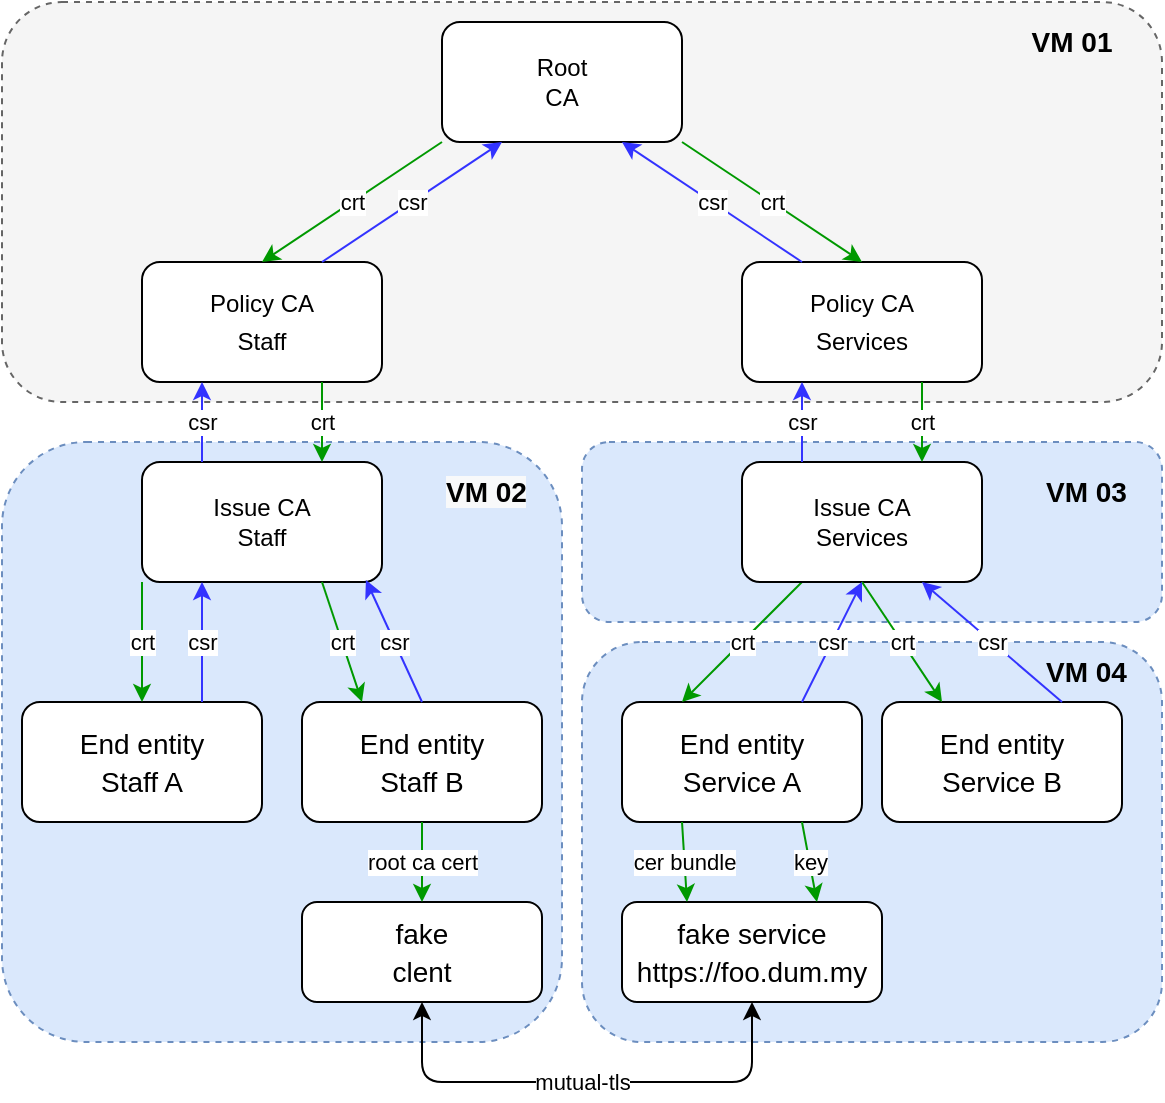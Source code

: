 <mxfile version="13.6.5" type="device"><diagram id="VL84c2yt0Ik0g-LR8G9r" name="Page-1"><mxGraphModel dx="579" dy="747" grid="1" gridSize="10" guides="1" tooltips="1" connect="1" arrows="1" fold="1" page="1" pageScale="1" pageWidth="850" pageHeight="1100" math="0" shadow="0"><root><mxCell id="0"/><mxCell id="1" parent="0"/><mxCell id="69SU2jiyAO2sXzSurJBq-1" value="" style="rounded=1;whiteSpace=wrap;html=1;dashed=1;fillColor=#dae8fc;strokeColor=#6c8ebf;" parent="1" vertex="1"><mxGeometry x="300" y="340" width="290" height="200" as="geometry"/></mxCell><mxCell id="LPPPKMYvTocLAR95Nnz6-24" value="" style="rounded=1;whiteSpace=wrap;html=1;dashed=1;fillColor=#dae8fc;strokeColor=#6c8ebf;" parent="1" vertex="1"><mxGeometry x="10" y="240" width="280" height="300" as="geometry"/></mxCell><mxCell id="LPPPKMYvTocLAR95Nnz6-20" value="" style="rounded=1;whiteSpace=wrap;html=1;dashed=1;fillColor=#dae8fc;strokeColor=#6c8ebf;" parent="1" vertex="1"><mxGeometry x="300" y="240" width="290" height="90" as="geometry"/></mxCell><mxCell id="LPPPKMYvTocLAR95Nnz6-18" value="" style="rounded=1;whiteSpace=wrap;html=1;dashed=1;fillColor=#f5f5f5;strokeColor=#666666;fontColor=#333333;" parent="1" vertex="1"><mxGeometry x="10" y="20" width="580" height="200" as="geometry"/></mxCell><mxCell id="LPPPKMYvTocLAR95Nnz6-1" value="Root&lt;br&gt;CA" style="rounded=1;whiteSpace=wrap;html=1;" parent="1" vertex="1"><mxGeometry x="230" y="30" width="120" height="60" as="geometry"/></mxCell><mxCell id="LPPPKMYvTocLAR95Nnz6-2" value="&lt;div style=&quot;line-height: 19px&quot;&gt;&lt;span style=&quot;background-color: rgb(255 , 255 , 255)&quot;&gt;Policy CA&lt;br&gt;Staff&lt;/span&gt;&lt;/div&gt;" style="rounded=1;whiteSpace=wrap;html=1;" parent="1" vertex="1"><mxGeometry x="80" y="150" width="120" height="60" as="geometry"/></mxCell><mxCell id="LPPPKMYvTocLAR95Nnz6-3" value="&lt;div style=&quot;line-height: 19px&quot;&gt;&lt;span style=&quot;background-color: rgb(255 , 255 , 255)&quot;&gt;Policy CA&lt;br&gt;Services&lt;/span&gt;&lt;/div&gt;" style="rounded=1;whiteSpace=wrap;html=1;" parent="1" vertex="1"><mxGeometry x="380" y="150" width="120" height="60" as="geometry"/></mxCell><mxCell id="LPPPKMYvTocLAR95Nnz6-6" value="&lt;div style=&quot;font-size: 14px ; line-height: 19px&quot;&gt;&lt;span style=&quot;background-color: rgb(255 , 255 , 255)&quot;&gt;End entity&lt;br&gt;Staff A&lt;/span&gt;&lt;/div&gt;" style="rounded=1;whiteSpace=wrap;html=1;" parent="1" vertex="1"><mxGeometry x="20" y="370" width="120" height="60" as="geometry"/></mxCell><mxCell id="LPPPKMYvTocLAR95Nnz6-7" value="&lt;div style=&quot;font-size: 14px ; line-height: 19px&quot;&gt;&lt;span style=&quot;background-color: rgb(255 , 255 , 255)&quot;&gt;End entity&lt;br&gt;Staff B&lt;/span&gt;&lt;/div&gt;" style="rounded=1;whiteSpace=wrap;html=1;" parent="1" vertex="1"><mxGeometry x="160" y="370" width="120" height="60" as="geometry"/></mxCell><mxCell id="LPPPKMYvTocLAR95Nnz6-8" value="&lt;div style=&quot;font-size: 14px ; line-height: 19px&quot;&gt;&lt;span style=&quot;background-color: rgb(255 , 255 , 255)&quot;&gt;End entity&lt;br&gt;Service A&lt;/span&gt;&lt;/div&gt;" style="rounded=1;whiteSpace=wrap;html=1;" parent="1" vertex="1"><mxGeometry x="320" y="370" width="120" height="60" as="geometry"/></mxCell><mxCell id="LPPPKMYvTocLAR95Nnz6-9" value="&lt;div style=&quot;font-size: 14px ; line-height: 19px&quot;&gt;&lt;span style=&quot;background-color: rgb(255 , 255 , 255)&quot;&gt;End entity&lt;br&gt;Service B&lt;/span&gt;&lt;/div&gt;" style="rounded=1;whiteSpace=wrap;html=1;" parent="1" vertex="1"><mxGeometry x="450" y="370" width="120" height="60" as="geometry"/></mxCell><mxCell id="LPPPKMYvTocLAR95Nnz6-12" value="crt" style="endArrow=classic;html=1;entryX=0.25;entryY=0;entryDx=0;entryDy=0;exitX=0.25;exitY=1;exitDx=0;exitDy=0;strokeColor=#009900;" parent="1" source="LPPPKMYvTocLAR95Nnz6-14" target="LPPPKMYvTocLAR95Nnz6-8" edge="1"><mxGeometry width="50" height="50" relative="1" as="geometry"><mxPoint x="160" y="240" as="sourcePoint"/><mxPoint x="220" y="320" as="targetPoint"/></mxGeometry></mxCell><mxCell id="LPPPKMYvTocLAR95Nnz6-14" value="Issue CA&lt;br&gt;Services" style="rounded=1;whiteSpace=wrap;html=1;" parent="1" vertex="1"><mxGeometry x="380" y="250" width="120" height="60" as="geometry"/></mxCell><mxCell id="LPPPKMYvTocLAR95Nnz6-16" value="Issue CA&lt;br&gt;Staff" style="rounded=1;whiteSpace=wrap;html=1;" parent="1" vertex="1"><mxGeometry x="80" y="250" width="120" height="60" as="geometry"/></mxCell><mxCell id="LPPPKMYvTocLAR95Nnz6-21" value="&lt;font style=&quot;font-size: 14px&quot;&gt;&lt;b&gt;VM 01&lt;/b&gt;&lt;/font&gt;" style="text;html=1;strokeColor=none;fillColor=none;align=center;verticalAlign=middle;whiteSpace=wrap;rounded=0;dashed=1;" parent="1" vertex="1"><mxGeometry x="510" y="30" width="70" height="20" as="geometry"/></mxCell><mxCell id="LPPPKMYvTocLAR95Nnz6-23" value="&lt;b style=&quot;color: rgb(0 , 0 , 0) ; font-family: &amp;#34;helvetica&amp;#34; ; font-size: 14px ; font-style: normal ; letter-spacing: normal ; text-align: center ; text-indent: 0px ; text-transform: none ; word-spacing: 0px ; background-color: rgb(248 , 249 , 250)&quot;&gt;VM 02&lt;/b&gt;" style="text;whiteSpace=wrap;html=1;" parent="1" vertex="1"><mxGeometry x="230" y="250" width="70" height="30" as="geometry"/></mxCell><mxCell id="LPPPKMYvTocLAR95Nnz6-25" value="&lt;div style=&quot;text-align: center&quot;&gt;&lt;font face=&quot;helvetica&quot;&gt;&lt;span style=&quot;font-size: 14px&quot;&gt;&lt;b&gt;VM 03&lt;/b&gt;&lt;/span&gt;&lt;/font&gt;&lt;/div&gt;" style="text;whiteSpace=wrap;html=1;" parent="1" vertex="1"><mxGeometry x="530" y="250" width="50" height="30" as="geometry"/></mxCell><mxCell id="69SU2jiyAO2sXzSurJBq-2" value="&lt;div style=&quot;text-align: center&quot;&gt;&lt;font face=&quot;helvetica&quot;&gt;&lt;span style=&quot;font-size: 14px&quot;&gt;&lt;b&gt;VM 04&lt;/b&gt;&lt;/span&gt;&lt;/font&gt;&lt;/div&gt;" style="text;whiteSpace=wrap;html=1;" parent="1" vertex="1"><mxGeometry x="530" y="340" width="50" height="30" as="geometry"/></mxCell><mxCell id="69SU2jiyAO2sXzSurJBq-4" value="csr" style="endArrow=classic;html=1;entryX=0.75;entryY=1;entryDx=0;entryDy=0;exitX=0.75;exitY=0;exitDx=0;exitDy=0;strokeColor=#3333FF;" parent="1" source="LPPPKMYvTocLAR95Nnz6-9" target="LPPPKMYvTocLAR95Nnz6-14" edge="1"><mxGeometry width="50" height="50" relative="1" as="geometry"><mxPoint x="630" y="420" as="sourcePoint"/><mxPoint x="680" y="370" as="targetPoint"/></mxGeometry></mxCell><mxCell id="69SU2jiyAO2sXzSurJBq-5" value="crt" style="endArrow=classic;html=1;entryX=0.25;entryY=0;entryDx=0;entryDy=0;exitX=0.5;exitY=1;exitDx=0;exitDy=0;strokeColor=#009900;" parent="1" source="LPPPKMYvTocLAR95Nnz6-14" target="LPPPKMYvTocLAR95Nnz6-9" edge="1"><mxGeometry width="50" height="50" relative="1" as="geometry"><mxPoint x="450" y="320" as="sourcePoint"/><mxPoint x="390" y="390" as="targetPoint"/></mxGeometry></mxCell><mxCell id="69SU2jiyAO2sXzSurJBq-6" value="csr" style="endArrow=classic;html=1;exitX=0.75;exitY=0;exitDx=0;exitDy=0;entryX=0.5;entryY=1;entryDx=0;entryDy=0;strokeColor=#3333FF;" parent="1" source="LPPPKMYvTocLAR95Nnz6-8" target="LPPPKMYvTocLAR95Nnz6-14" edge="1"><mxGeometry width="50" height="50" relative="1" as="geometry"><mxPoint x="550" y="390" as="sourcePoint"/><mxPoint x="480" y="320" as="targetPoint"/></mxGeometry></mxCell><mxCell id="69SU2jiyAO2sXzSurJBq-7" value="crt" style="endArrow=classic;html=1;entryX=0.75;entryY=0;entryDx=0;entryDy=0;exitX=0.75;exitY=1;exitDx=0;exitDy=0;strokeColor=#009900;" parent="1" source="LPPPKMYvTocLAR95Nnz6-3" target="LPPPKMYvTocLAR95Nnz6-14" edge="1"><mxGeometry width="50" height="50" relative="1" as="geometry"><mxPoint x="420" y="320" as="sourcePoint"/><mxPoint x="360" y="390" as="targetPoint"/></mxGeometry></mxCell><mxCell id="69SU2jiyAO2sXzSurJBq-8" value="csr" style="endArrow=classic;html=1;entryX=0.25;entryY=1;entryDx=0;entryDy=0;exitX=0.25;exitY=0;exitDx=0;exitDy=0;strokeColor=#3333FF;" parent="1" source="LPPPKMYvTocLAR95Nnz6-14" target="LPPPKMYvTocLAR95Nnz6-3" edge="1"><mxGeometry width="50" height="50" relative="1" as="geometry"><mxPoint x="550" y="390" as="sourcePoint"/><mxPoint x="480" y="320" as="targetPoint"/></mxGeometry></mxCell><mxCell id="69SU2jiyAO2sXzSurJBq-9" value="csr" style="endArrow=classic;html=1;entryX=0.75;entryY=1;entryDx=0;entryDy=0;exitX=0.25;exitY=0;exitDx=0;exitDy=0;strokeColor=#3333FF;" parent="1" source="LPPPKMYvTocLAR95Nnz6-3" target="LPPPKMYvTocLAR95Nnz6-1" edge="1"><mxGeometry width="50" height="50" relative="1" as="geometry"><mxPoint x="420" y="260" as="sourcePoint"/><mxPoint x="420" y="220" as="targetPoint"/></mxGeometry></mxCell><mxCell id="69SU2jiyAO2sXzSurJBq-10" value="crt" style="endArrow=classic;html=1;entryX=0.5;entryY=0;entryDx=0;entryDy=0;strokeColor=#009900;exitX=0;exitY=1;exitDx=0;exitDy=0;" parent="1" source="LPPPKMYvTocLAR95Nnz6-1" target="LPPPKMYvTocLAR95Nnz6-2" edge="1"><mxGeometry width="50" height="50" relative="1" as="geometry"><mxPoint x="480" y="220" as="sourcePoint"/><mxPoint x="480" y="260" as="targetPoint"/></mxGeometry></mxCell><mxCell id="f85f20wuproOY74T5wHa-1" value="&lt;div style=&quot;font-size: 14px ; line-height: 19px&quot;&gt;&lt;span style=&quot;background-color: rgb(255 , 255 , 255)&quot;&gt;fake service&lt;/span&gt;&lt;/div&gt;&lt;div style=&quot;font-size: 14px ; line-height: 19px&quot;&gt;&lt;span style=&quot;background-color: rgb(255 , 255 , 255)&quot;&gt;https://foo.dum.my&lt;/span&gt;&lt;/div&gt;" style="rounded=1;whiteSpace=wrap;html=1;" parent="1" vertex="1"><mxGeometry x="320" y="470" width="130" height="50" as="geometry"/></mxCell><mxCell id="f85f20wuproOY74T5wHa-2" value="&lt;div style=&quot;font-size: 14px ; line-height: 19px&quot;&gt;&lt;span style=&quot;background-color: rgb(255 , 255 , 255)&quot;&gt;fake&lt;/span&gt;&lt;/div&gt;&lt;div style=&quot;font-size: 14px ; line-height: 19px&quot;&gt;&lt;span style=&quot;background-color: rgb(255 , 255 , 255)&quot;&gt;clent&lt;/span&gt;&lt;/div&gt;" style="rounded=1;whiteSpace=wrap;html=1;" parent="1" vertex="1"><mxGeometry x="160" y="470" width="120" height="50" as="geometry"/></mxCell><mxCell id="f85f20wuproOY74T5wHa-4" value="" style="edgeStyle=elbowEdgeStyle;elbow=vertical;endArrow=classic;html=1;exitX=0.5;exitY=1;exitDx=0;exitDy=0;entryX=0.5;entryY=1;entryDx=0;entryDy=0;startArrow=classic;startFill=1;" parent="1" source="f85f20wuproOY74T5wHa-2" target="f85f20wuproOY74T5wHa-1" edge="1"><mxGeometry width="50" height="50" relative="1" as="geometry"><mxPoint x="420" y="650" as="sourcePoint"/><mxPoint x="470" y="600" as="targetPoint"/><Array as="points"><mxPoint x="440" y="560"/></Array></mxGeometry></mxCell><mxCell id="f85f20wuproOY74T5wHa-5" value="mutual-tls" style="edgeLabel;html=1;align=center;verticalAlign=middle;resizable=0;points=[];" parent="f85f20wuproOY74T5wHa-4" vertex="1" connectable="0"><mxGeometry x="0.164" y="-3" relative="1" as="geometry"><mxPoint x="-23" y="-3" as="offset"/></mxGeometry></mxCell><mxCell id="f85f20wuproOY74T5wHa-7" value="cer bundle" style="endArrow=classic;html=1;entryX=0.25;entryY=0;entryDx=0;entryDy=0;exitX=0.25;exitY=1;exitDx=0;exitDy=0;strokeColor=#009900;" parent="1" source="LPPPKMYvTocLAR95Nnz6-8" target="f85f20wuproOY74T5wHa-1" edge="1"><mxGeometry width="50" height="50" relative="1" as="geometry"><mxPoint x="481" y="430" as="sourcePoint"/><mxPoint x="371" y="470" as="targetPoint"/></mxGeometry></mxCell><mxCell id="f85f20wuproOY74T5wHa-8" value="key" style="endArrow=classic;html=1;exitX=0.75;exitY=1;exitDx=0;exitDy=0;strokeColor=#009900;entryX=0.75;entryY=0;entryDx=0;entryDy=0;" parent="1" source="LPPPKMYvTocLAR95Nnz6-8" target="f85f20wuproOY74T5wHa-1" edge="1"><mxGeometry width="50" height="50" relative="1" as="geometry"><mxPoint x="540" y="460" as="sourcePoint"/><mxPoint x="540" y="470" as="targetPoint"/></mxGeometry></mxCell><mxCell id="jsE_3AO2m1TrqJdoq9eB-1" value="root ca cert" style="endArrow=classic;html=1;exitX=0.5;exitY=1;exitDx=0;exitDy=0;strokeColor=#009900;entryX=0.5;entryY=0;entryDx=0;entryDy=0;" parent="1" source="LPPPKMYvTocLAR95Nnz6-7" target="f85f20wuproOY74T5wHa-2" edge="1"><mxGeometry width="50" height="50" relative="1" as="geometry"><mxPoint x="220" y="440" as="sourcePoint"/><mxPoint x="213.846" y="480" as="targetPoint"/></mxGeometry></mxCell><mxCell id="jsE_3AO2m1TrqJdoq9eB-3" value="csr" style="endArrow=classic;html=1;entryX=0.25;entryY=1;entryDx=0;entryDy=0;exitX=0.75;exitY=0;exitDx=0;exitDy=0;strokeColor=#3333FF;" parent="1" source="LPPPKMYvTocLAR95Nnz6-2" target="LPPPKMYvTocLAR95Nnz6-1" edge="1"><mxGeometry width="50" height="50" relative="1" as="geometry"><mxPoint x="420" y="160" as="sourcePoint"/><mxPoint x="330" y="100" as="targetPoint"/></mxGeometry></mxCell><mxCell id="jsE_3AO2m1TrqJdoq9eB-4" value="crt" style="endArrow=classic;html=1;entryX=0.5;entryY=0;entryDx=0;entryDy=0;strokeColor=#009900;exitX=1;exitY=1;exitDx=0;exitDy=0;" parent="1" source="LPPPKMYvTocLAR95Nnz6-1" target="LPPPKMYvTocLAR95Nnz6-3" edge="1"><mxGeometry width="50" height="50" relative="1" as="geometry"><mxPoint x="270" y="100" as="sourcePoint"/><mxPoint x="150" y="160" as="targetPoint"/></mxGeometry></mxCell><mxCell id="jsE_3AO2m1TrqJdoq9eB-5" value="csr" style="endArrow=classic;html=1;entryX=0.25;entryY=1;entryDx=0;entryDy=0;exitX=0.25;exitY=0;exitDx=0;exitDy=0;strokeColor=#3333FF;" parent="1" source="LPPPKMYvTocLAR95Nnz6-16" target="LPPPKMYvTocLAR95Nnz6-2" edge="1"><mxGeometry width="50" height="50" relative="1" as="geometry"><mxPoint x="420" y="260" as="sourcePoint"/><mxPoint x="420" y="220" as="targetPoint"/></mxGeometry></mxCell><mxCell id="jsE_3AO2m1TrqJdoq9eB-6" value="crt" style="endArrow=classic;html=1;entryX=0.75;entryY=0;entryDx=0;entryDy=0;exitX=0.75;exitY=1;exitDx=0;exitDy=0;strokeColor=#009900;" parent="1" source="LPPPKMYvTocLAR95Nnz6-2" target="LPPPKMYvTocLAR95Nnz6-16" edge="1"><mxGeometry width="50" height="50" relative="1" as="geometry"><mxPoint x="480" y="220" as="sourcePoint"/><mxPoint x="480" y="260" as="targetPoint"/></mxGeometry></mxCell><mxCell id="jsE_3AO2m1TrqJdoq9eB-7" value="crt" style="endArrow=classic;html=1;entryX=0.25;entryY=0;entryDx=0;entryDy=0;exitX=0.75;exitY=1;exitDx=0;exitDy=0;strokeColor=#009900;" parent="1" source="LPPPKMYvTocLAR95Nnz6-16" target="LPPPKMYvTocLAR95Nnz6-7" edge="1"><mxGeometry width="50" height="50" relative="1" as="geometry"><mxPoint x="420" y="320" as="sourcePoint"/><mxPoint x="360" y="380" as="targetPoint"/></mxGeometry></mxCell><mxCell id="jsE_3AO2m1TrqJdoq9eB-8" value="crt" style="endArrow=classic;html=1;entryX=0.5;entryY=0;entryDx=0;entryDy=0;strokeColor=#009900;exitX=0;exitY=1;exitDx=0;exitDy=0;" parent="1" source="LPPPKMYvTocLAR95Nnz6-16" target="LPPPKMYvTocLAR95Nnz6-6" edge="1"><mxGeometry width="50" height="50" relative="1" as="geometry"><mxPoint x="430" y="330" as="sourcePoint"/><mxPoint x="370" y="390" as="targetPoint"/></mxGeometry></mxCell><mxCell id="jsE_3AO2m1TrqJdoq9eB-9" value="csr" style="endArrow=classic;html=1;exitX=0.75;exitY=0;exitDx=0;exitDy=0;entryX=0.25;entryY=1;entryDx=0;entryDy=0;strokeColor=#3333FF;" parent="1" source="LPPPKMYvTocLAR95Nnz6-6" target="LPPPKMYvTocLAR95Nnz6-16" edge="1"><mxGeometry width="50" height="50" relative="1" as="geometry"><mxPoint x="420" y="380" as="sourcePoint"/><mxPoint x="450" y="320" as="targetPoint"/></mxGeometry></mxCell><mxCell id="jsE_3AO2m1TrqJdoq9eB-10" value="csr" style="endArrow=classic;html=1;exitX=0.5;exitY=0;exitDx=0;exitDy=0;strokeColor=#3333FF;entryX=0.933;entryY=0.983;entryDx=0;entryDy=0;entryPerimeter=0;" parent="1" source="LPPPKMYvTocLAR95Nnz6-7" target="LPPPKMYvTocLAR95Nnz6-16" edge="1"><mxGeometry width="50" height="50" relative="1" as="geometry"><mxPoint x="430" y="390" as="sourcePoint"/><mxPoint x="90" y="660" as="targetPoint"/></mxGeometry></mxCell></root></mxGraphModel></diagram></mxfile>
